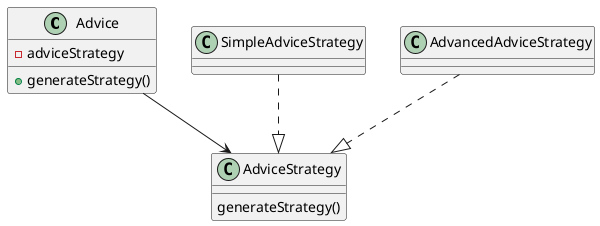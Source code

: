 @startuml

class Advice {
    - adviceStrategy
    + generateStrategy()
}

class AdviceStrategy {
    generateStrategy()
}

class SimpleAdviceStrategy{

}

class AdvancedAdviceStrategy{

}

Advice --> AdviceStrategy
SimpleAdviceStrategy..|>AdviceStrategy
AdvancedAdviceStrategy..|>AdviceStrategy
@enduml